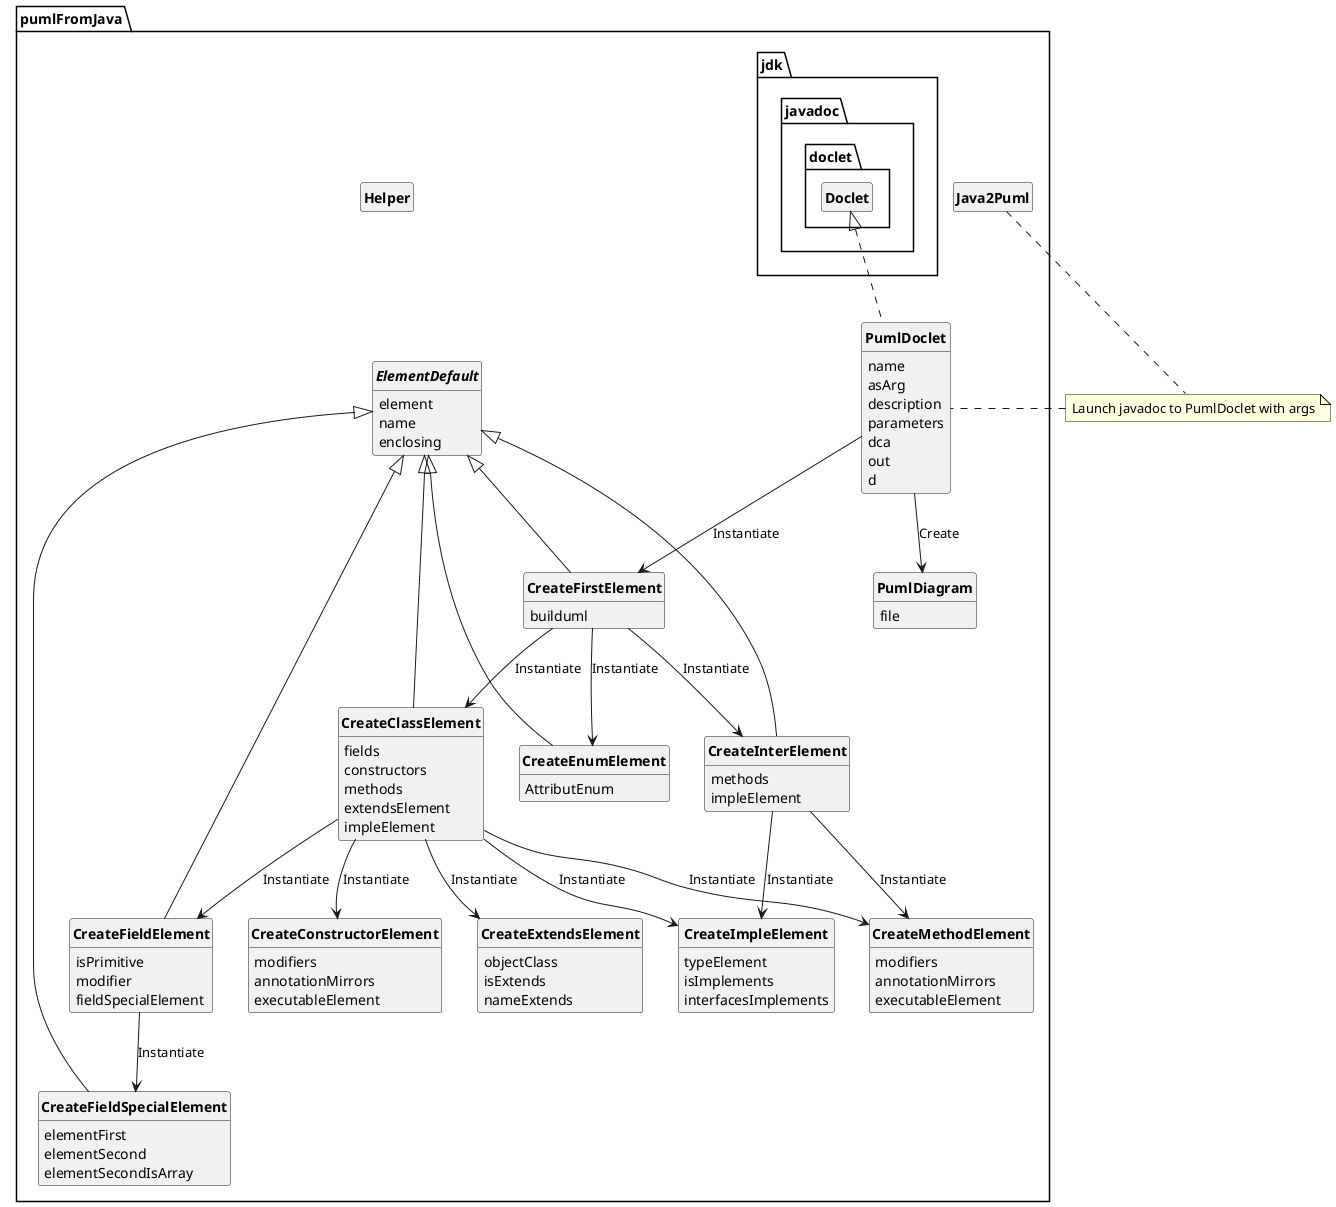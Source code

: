 @startuml
'https://plantuml.com/class-diagram
skinparam classAttributeIconSize 0
skinparam classFontStyle Bold
skinparam style strictuml
hide empty members

package "pumlFromJava"
{
    class PumlDoclet
    {
        name
        asArg
        description
        parameters
        dca
        out
        d
    }
    class Java2Puml
    {
    }

    class PumlDiagram
    {
        file
    }

    class CreateFirstElement
    {
        builduml
    }

    class CreateExtendsElement
    {
        objectClass
        isExtends
        nameExtends
    }

    class Helper
    {
    }

    class CreateInterElement extends ElementDefault
    {
        methods
        impleElement
    }

    class CreateClassElement
    {
        fields
        constructors
        methods
        extendsElement
        impleElement
    }

    class CreateFieldElement
    {
        isPrimitive
        modifier
        fieldSpecialElement
    }

    abstract class ElementDefault
    {
        element
        name
        enclosing
    }

    class CreateEnumElement
    {
        AttributEnum
    }

    class CreateImpleElement {
        typeElement
        isImplements
        interfacesImplements
    }

    class CreateFieldSpecialElement
    {
        elementFirst
        elementSecond
        elementSecondIsArray
    }

    class CreateConstructorElement
    {
        modifiers
        annotationMirrors
        executableElement

    }

    class CreateMethodElement
    {
        modifiers
        annotationMirrors
        executableElement
    }

    jdk.javadoc.doclet.Doclet <|.. PumlDoclet
    ElementDefault <|-- CreateClassElement
    ElementDefault <|-- CreateFieldElement
    ElementDefault <|-- CreateEnumElement
    ElementDefault <|-- CreateFirstElement
    ElementDefault <|-- CreateFieldSpecialElement
    PumlDoclet --> PumlDiagram : "Create"
    PumlDoclet --> CreateFirstElement : "Instantiate"
    CreateClassElement --> CreateConstructorElement : "Instantiate"
    CreateFirstElement --> CreateClassElement : "Instantiate"
    CreateFirstElement --> CreateEnumElement : "Instantiate"
    CreateClassElement --> CreateExtendsElement : "Instantiate"
    CreateFieldElement --> CreateFieldSpecialElement : "Instantiate"
    CreateClassElement --> CreateFieldElement : "Instantiate"
    CreateClassElement --> CreateImpleElement : "Instantiate"
    CreateInterElement --> CreateImpleElement : "Instantiate"

    CreateFirstElement --> CreateInterElement : "Instantiate"
    CreateClassElement --> CreateMethodElement: "Instantiate"
    CreateInterElement --> CreateMethodElement : "Instantiate"



}

note "Launch javadoc to PumlDoclet with args" as N2
Java2Puml .. N2
N2 .. PumlDoclet

@enduml